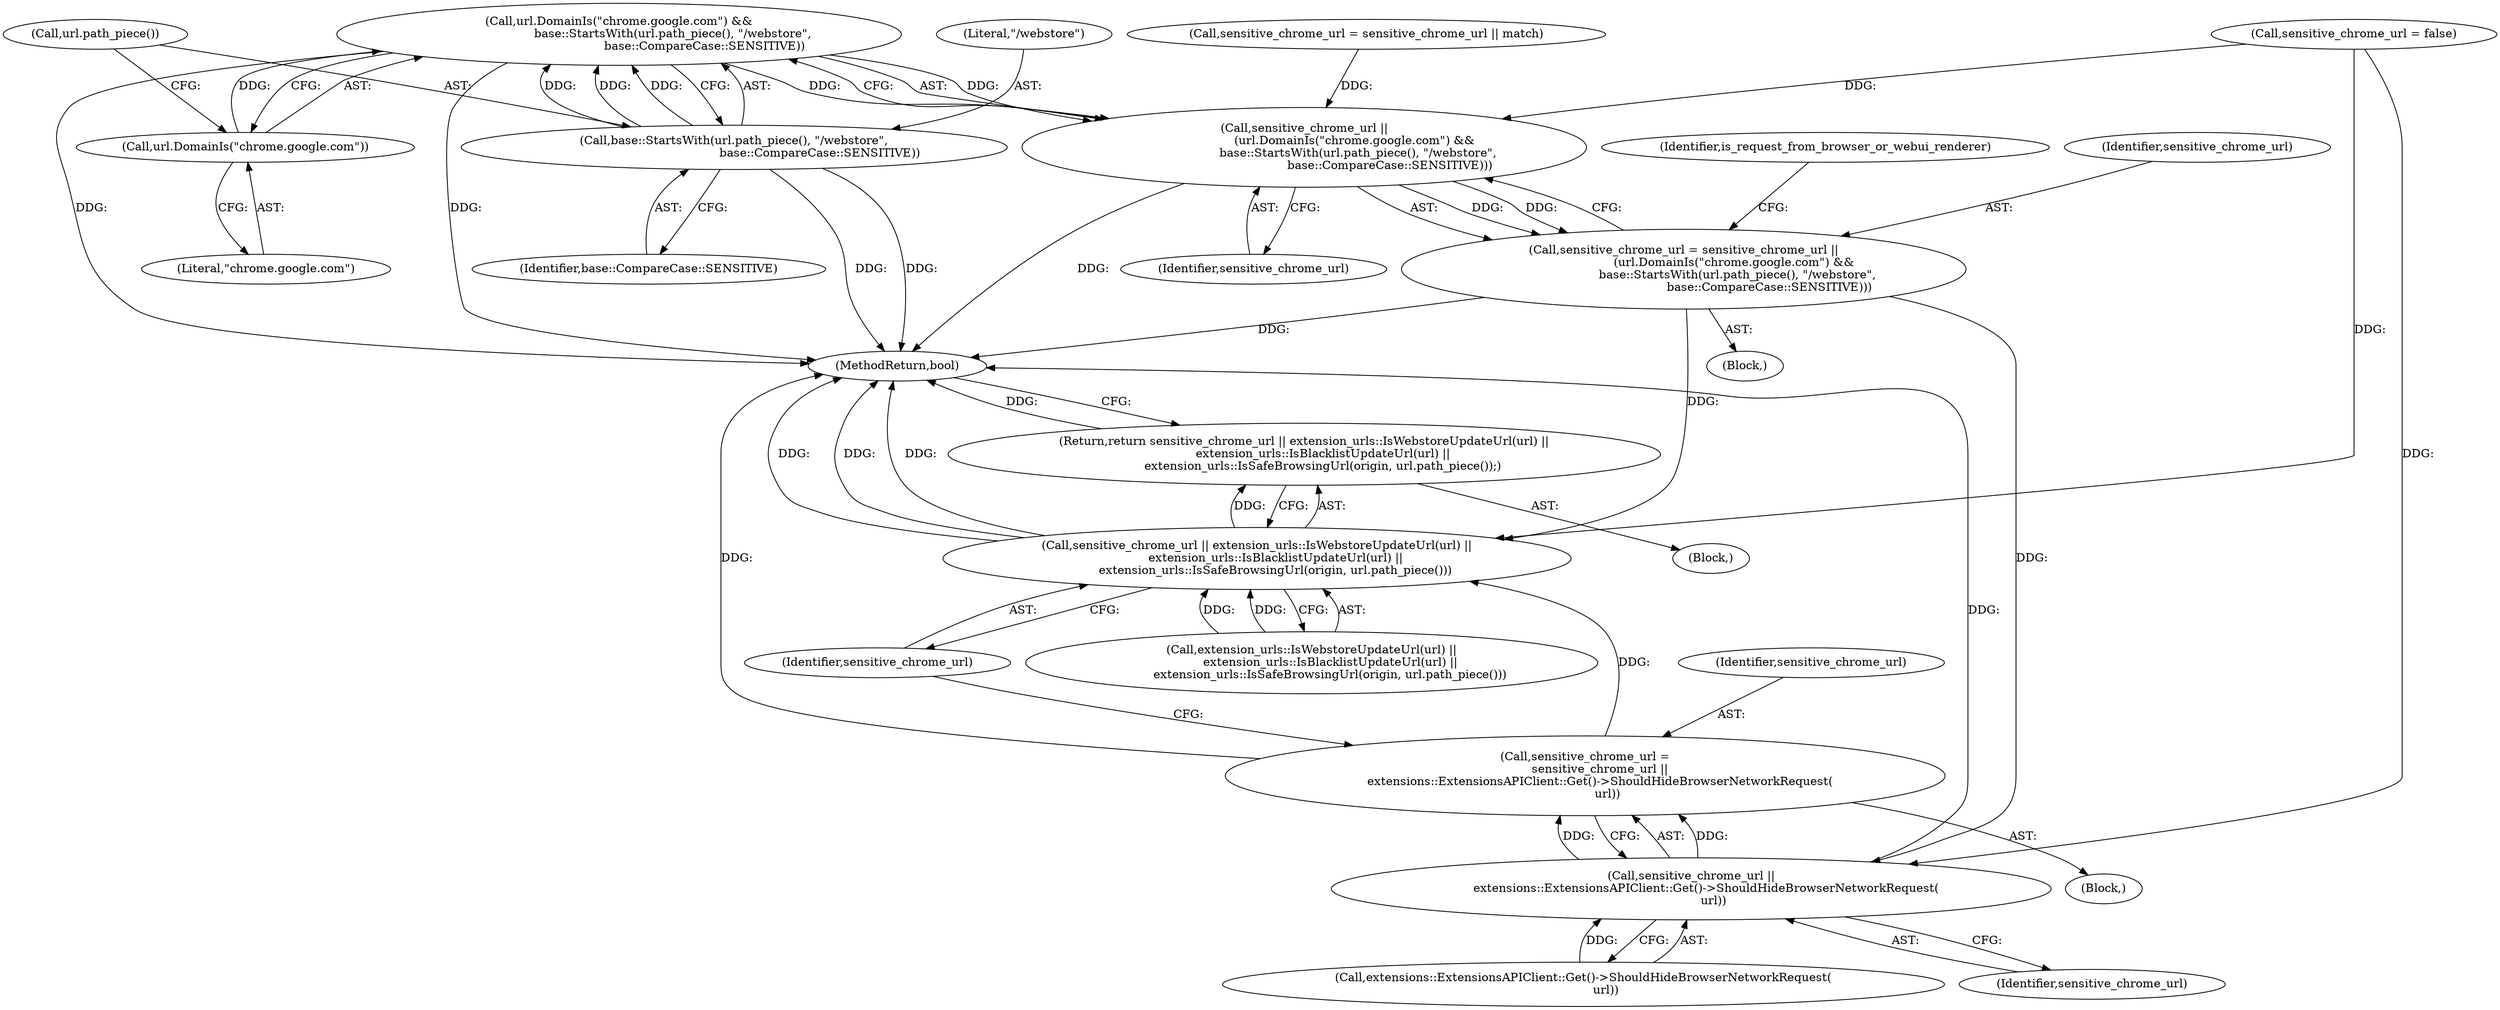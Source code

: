 digraph "0_Chrome_2649de11c562aa96d336c06136a1a20c01711be0_3@API" {
"1000213" [label="(Call,url.DomainIs(\"chrome.google.com\") &&\n                             base::StartsWith(url.path_piece(), \"/webstore\",\n                                              base::CompareCase::SENSITIVE))"];
"1000214" [label="(Call,url.DomainIs(\"chrome.google.com\"))"];
"1000216" [label="(Call,base::StartsWith(url.path_piece(), \"/webstore\",\n                                              base::CompareCase::SENSITIVE))"];
"1000211" [label="(Call,sensitive_chrome_url ||\n                           (url.DomainIs(\"chrome.google.com\") &&\n                             base::StartsWith(url.path_piece(), \"/webstore\",\n                                              base::CompareCase::SENSITIVE)))"];
"1000209" [label="(Call,sensitive_chrome_url = sensitive_chrome_url ||\n                           (url.DomainIs(\"chrome.google.com\") &&\n                             base::StartsWith(url.path_piece(), \"/webstore\",\n                                              base::CompareCase::SENSITIVE)))"];
"1000225" [label="(Call,sensitive_chrome_url ||\n        extensions::ExtensionsAPIClient::Get()->ShouldHideBrowserNetworkRequest(\n            url))"];
"1000223" [label="(Call,sensitive_chrome_url =\n        sensitive_chrome_url ||\n        extensions::ExtensionsAPIClient::Get()->ShouldHideBrowserNetworkRequest(\n            url))"];
"1000230" [label="(Call,sensitive_chrome_url || extension_urls::IsWebstoreUpdateUrl(url) ||\n          extension_urls::IsBlacklistUpdateUrl(url) ||\n          extension_urls::IsSafeBrowsingUrl(origin, url.path_piece()))"];
"1000229" [label="(Return,return sensitive_chrome_url || extension_urls::IsWebstoreUpdateUrl(url) ||\n          extension_urls::IsBlacklistUpdateUrl(url) ||\n          extension_urls::IsSafeBrowsingUrl(origin, url.path_piece());)"];
"1000209" [label="(Call,sensitive_chrome_url = sensitive_chrome_url ||\n                           (url.DomainIs(\"chrome.google.com\") &&\n                             base::StartsWith(url.path_piece(), \"/webstore\",\n                                              base::CompareCase::SENSITIVE)))"];
"1000227" [label="(Call,extensions::ExtensionsAPIClient::Get()->ShouldHideBrowserNetworkRequest(\n            url))"];
"1000204" [label="(Call,sensitive_chrome_url = sensitive_chrome_url || match)"];
"1000224" [label="(Identifier,sensitive_chrome_url)"];
"1000124" [label="(Block,)"];
"1000241" [label="(MethodReturn,bool)"];
"1000226" [label="(Identifier,sensitive_chrome_url)"];
"1000218" [label="(Literal,\"/webstore\")"];
"1000210" [label="(Identifier,sensitive_chrome_url)"];
"1000212" [label="(Identifier,sensitive_chrome_url)"];
"1000230" [label="(Call,sensitive_chrome_url || extension_urls::IsWebstoreUpdateUrl(url) ||\n          extension_urls::IsBlacklistUpdateUrl(url) ||\n          extension_urls::IsSafeBrowsingUrl(origin, url.path_piece()))"];
"1000105" [label="(Call,sensitive_chrome_url = false)"];
"1000219" [label="(Identifier,base::CompareCase::SENSITIVE)"];
"1000211" [label="(Call,sensitive_chrome_url ||\n                           (url.DomainIs(\"chrome.google.com\") &&\n                             base::StartsWith(url.path_piece(), \"/webstore\",\n                                              base::CompareCase::SENSITIVE)))"];
"1000217" [label="(Call,url.path_piece())"];
"1000214" [label="(Call,url.DomainIs(\"chrome.google.com\"))"];
"1000229" [label="(Return,return sensitive_chrome_url || extension_urls::IsWebstoreUpdateUrl(url) ||\n          extension_urls::IsBlacklistUpdateUrl(url) ||\n          extension_urls::IsSafeBrowsingUrl(origin, url.path_piece());)"];
"1000213" [label="(Call,url.DomainIs(\"chrome.google.com\") &&\n                             base::StartsWith(url.path_piece(), \"/webstore\",\n                                              base::CompareCase::SENSITIVE))"];
"1000103" [label="(Block,)"];
"1000221" [label="(Identifier,is_request_from_browser_or_webui_renderer)"];
"1000231" [label="(Identifier,sensitive_chrome_url)"];
"1000215" [label="(Literal,\"chrome.google.com\")"];
"1000223" [label="(Call,sensitive_chrome_url =\n        sensitive_chrome_url ||\n        extensions::ExtensionsAPIClient::Get()->ShouldHideBrowserNetworkRequest(\n            url))"];
"1000232" [label="(Call,extension_urls::IsWebstoreUpdateUrl(url) ||\n          extension_urls::IsBlacklistUpdateUrl(url) ||\n          extension_urls::IsSafeBrowsingUrl(origin, url.path_piece()))"];
"1000225" [label="(Call,sensitive_chrome_url ||\n        extensions::ExtensionsAPIClient::Get()->ShouldHideBrowserNetworkRequest(\n            url))"];
"1000216" [label="(Call,base::StartsWith(url.path_piece(), \"/webstore\",\n                                              base::CompareCase::SENSITIVE))"];
"1000222" [label="(Block,)"];
"1000213" -> "1000211"  [label="AST: "];
"1000213" -> "1000214"  [label="CFG: "];
"1000213" -> "1000216"  [label="CFG: "];
"1000214" -> "1000213"  [label="AST: "];
"1000216" -> "1000213"  [label="AST: "];
"1000211" -> "1000213"  [label="CFG: "];
"1000213" -> "1000241"  [label="DDG: "];
"1000213" -> "1000241"  [label="DDG: "];
"1000213" -> "1000211"  [label="DDG: "];
"1000213" -> "1000211"  [label="DDG: "];
"1000214" -> "1000213"  [label="DDG: "];
"1000216" -> "1000213"  [label="DDG: "];
"1000216" -> "1000213"  [label="DDG: "];
"1000216" -> "1000213"  [label="DDG: "];
"1000214" -> "1000215"  [label="CFG: "];
"1000215" -> "1000214"  [label="AST: "];
"1000217" -> "1000214"  [label="CFG: "];
"1000216" -> "1000219"  [label="CFG: "];
"1000217" -> "1000216"  [label="AST: "];
"1000218" -> "1000216"  [label="AST: "];
"1000219" -> "1000216"  [label="AST: "];
"1000216" -> "1000241"  [label="DDG: "];
"1000216" -> "1000241"  [label="DDG: "];
"1000211" -> "1000209"  [label="AST: "];
"1000211" -> "1000212"  [label="CFG: "];
"1000212" -> "1000211"  [label="AST: "];
"1000209" -> "1000211"  [label="CFG: "];
"1000211" -> "1000241"  [label="DDG: "];
"1000211" -> "1000209"  [label="DDG: "];
"1000211" -> "1000209"  [label="DDG: "];
"1000204" -> "1000211"  [label="DDG: "];
"1000105" -> "1000211"  [label="DDG: "];
"1000209" -> "1000124"  [label="AST: "];
"1000210" -> "1000209"  [label="AST: "];
"1000221" -> "1000209"  [label="CFG: "];
"1000209" -> "1000241"  [label="DDG: "];
"1000209" -> "1000225"  [label="DDG: "];
"1000209" -> "1000230"  [label="DDG: "];
"1000225" -> "1000223"  [label="AST: "];
"1000225" -> "1000226"  [label="CFG: "];
"1000225" -> "1000227"  [label="CFG: "];
"1000226" -> "1000225"  [label="AST: "];
"1000227" -> "1000225"  [label="AST: "];
"1000223" -> "1000225"  [label="CFG: "];
"1000225" -> "1000241"  [label="DDG: "];
"1000225" -> "1000223"  [label="DDG: "];
"1000225" -> "1000223"  [label="DDG: "];
"1000105" -> "1000225"  [label="DDG: "];
"1000227" -> "1000225"  [label="DDG: "];
"1000223" -> "1000222"  [label="AST: "];
"1000224" -> "1000223"  [label="AST: "];
"1000231" -> "1000223"  [label="CFG: "];
"1000223" -> "1000241"  [label="DDG: "];
"1000223" -> "1000230"  [label="DDG: "];
"1000230" -> "1000229"  [label="AST: "];
"1000230" -> "1000231"  [label="CFG: "];
"1000230" -> "1000232"  [label="CFG: "];
"1000231" -> "1000230"  [label="AST: "];
"1000232" -> "1000230"  [label="AST: "];
"1000229" -> "1000230"  [label="CFG: "];
"1000230" -> "1000241"  [label="DDG: "];
"1000230" -> "1000241"  [label="DDG: "];
"1000230" -> "1000241"  [label="DDG: "];
"1000230" -> "1000229"  [label="DDG: "];
"1000105" -> "1000230"  [label="DDG: "];
"1000232" -> "1000230"  [label="DDG: "];
"1000232" -> "1000230"  [label="DDG: "];
"1000229" -> "1000103"  [label="AST: "];
"1000241" -> "1000229"  [label="CFG: "];
"1000229" -> "1000241"  [label="DDG: "];
}
